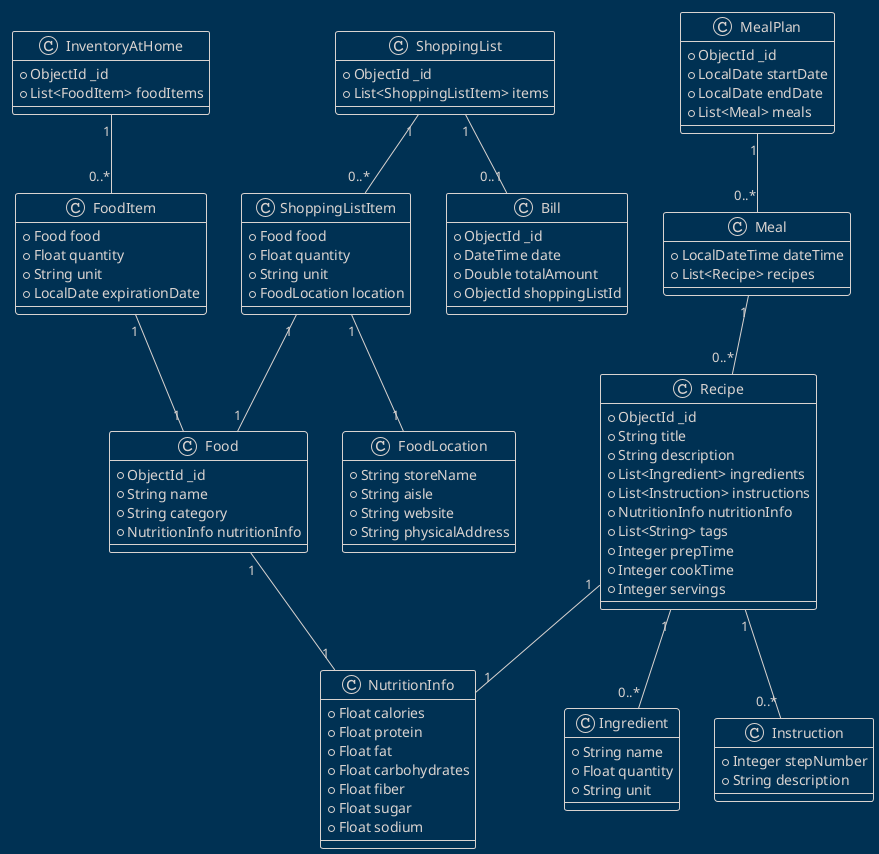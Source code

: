 @startuml
!theme blueprint

class Recipe {
  +ObjectId _id
  +String title
  +String description
  +List<Ingredient> ingredients
  +List<Instruction> instructions
  +NutritionInfo nutritionInfo
  +List<String> tags
  +Integer prepTime
  +Integer cookTime
  +Integer servings
}

class Ingredient {
  +String name
  +Float quantity
  +String unit
}

class Instruction {
  +Integer stepNumber
  +String description
}

class NutritionInfo {
  +Float calories
  +Float protein
  +Float fat
  +Float carbohydrates
  +Float fiber
  +Float sugar
  +Float sodium
}

class Food {
  +ObjectId _id
  +String name
  +String category
  +NutritionInfo nutritionInfo
}

class MealPlan {
  +ObjectId _id
  +LocalDate startDate
  +LocalDate endDate
  +List<Meal> meals
}

class Meal {
  +LocalDateTime dateTime
  +List<Recipe> recipes
}

class InventoryAtHome {
  +ObjectId _id
  +List<FoodItem> foodItems
}

class FoodItem {
  +Food food
  +Float quantity
  +String unit
  +LocalDate expirationDate
}

class ShoppingList {
  +ObjectId _id
  +List<ShoppingListItem> items
}

class ShoppingListItem {
  +Food food
  +Float quantity
  +String unit
  +FoodLocation location
}

class FoodLocation {
  +String storeName
  +String aisle
  +String website
  +String physicalAddress
}

class Bill {
  +ObjectId _id
  +DateTime date
  +Double totalAmount
  +ObjectId shoppingListId
}

Recipe "1" -- "0..*" Ingredient
Recipe "1" -- "0..*" Instruction
Recipe "1" -- "1" NutritionInfo
Food "1" -- "1" NutritionInfo
MealPlan "1" -- "0..*" Meal
Meal "1" -- "0..*" Recipe
InventoryAtHome "1" -- "0..*" FoodItem
FoodItem "1" -- "1" Food
ShoppingList "1" -- "0..*" ShoppingListItem
ShoppingListItem "1" -- "1" Food
ShoppingListItem "1" -- "1" FoodLocation
ShoppingList "1" -- "0..1" Bill
@enduml
